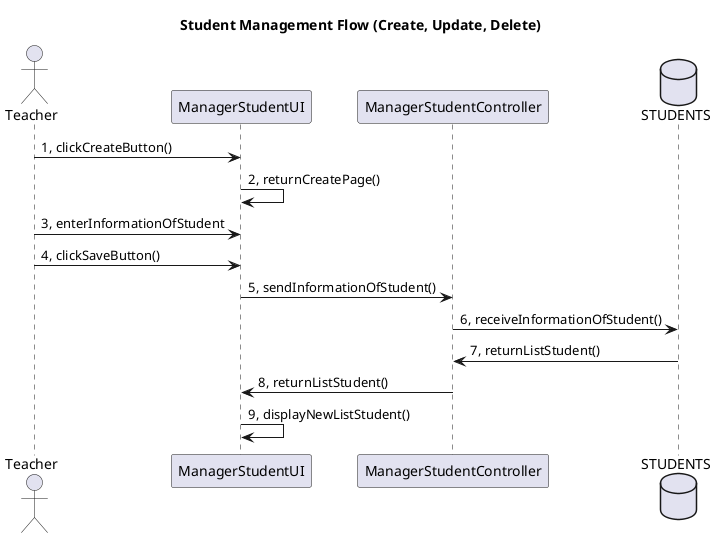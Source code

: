 @startuml
title Student Management Flow (Create, Update, Delete)

actor Teacher
participant ManagerStudentUI
participant ManagerStudentController
database STUDENTS

/' --- CREATE STUDENT --- '/
Teacher->ManagerStudentUI: 1, clickCreateButton() 
ManagerStudentUI->ManagerStudentUI: 2, returnCreatePage()
Teacher->ManagerStudentUI: 3, enterInformationOfStudent
Teacher->ManagerStudentUI: 4, clickSaveButton()
ManagerStudentUI->ManagerStudentController: 5, sendInformationOfStudent()
ManagerStudentController->STUDENTS: 6, receiveInformationOfStudent()
STUDENTS->ManagerStudentController: 7, returnListStudent()
ManagerStudentController->ManagerStudentUI: 8, returnListStudent()
ManagerStudentUI->ManagerStudentUI: 9, displayNewListStudent()

@enduml